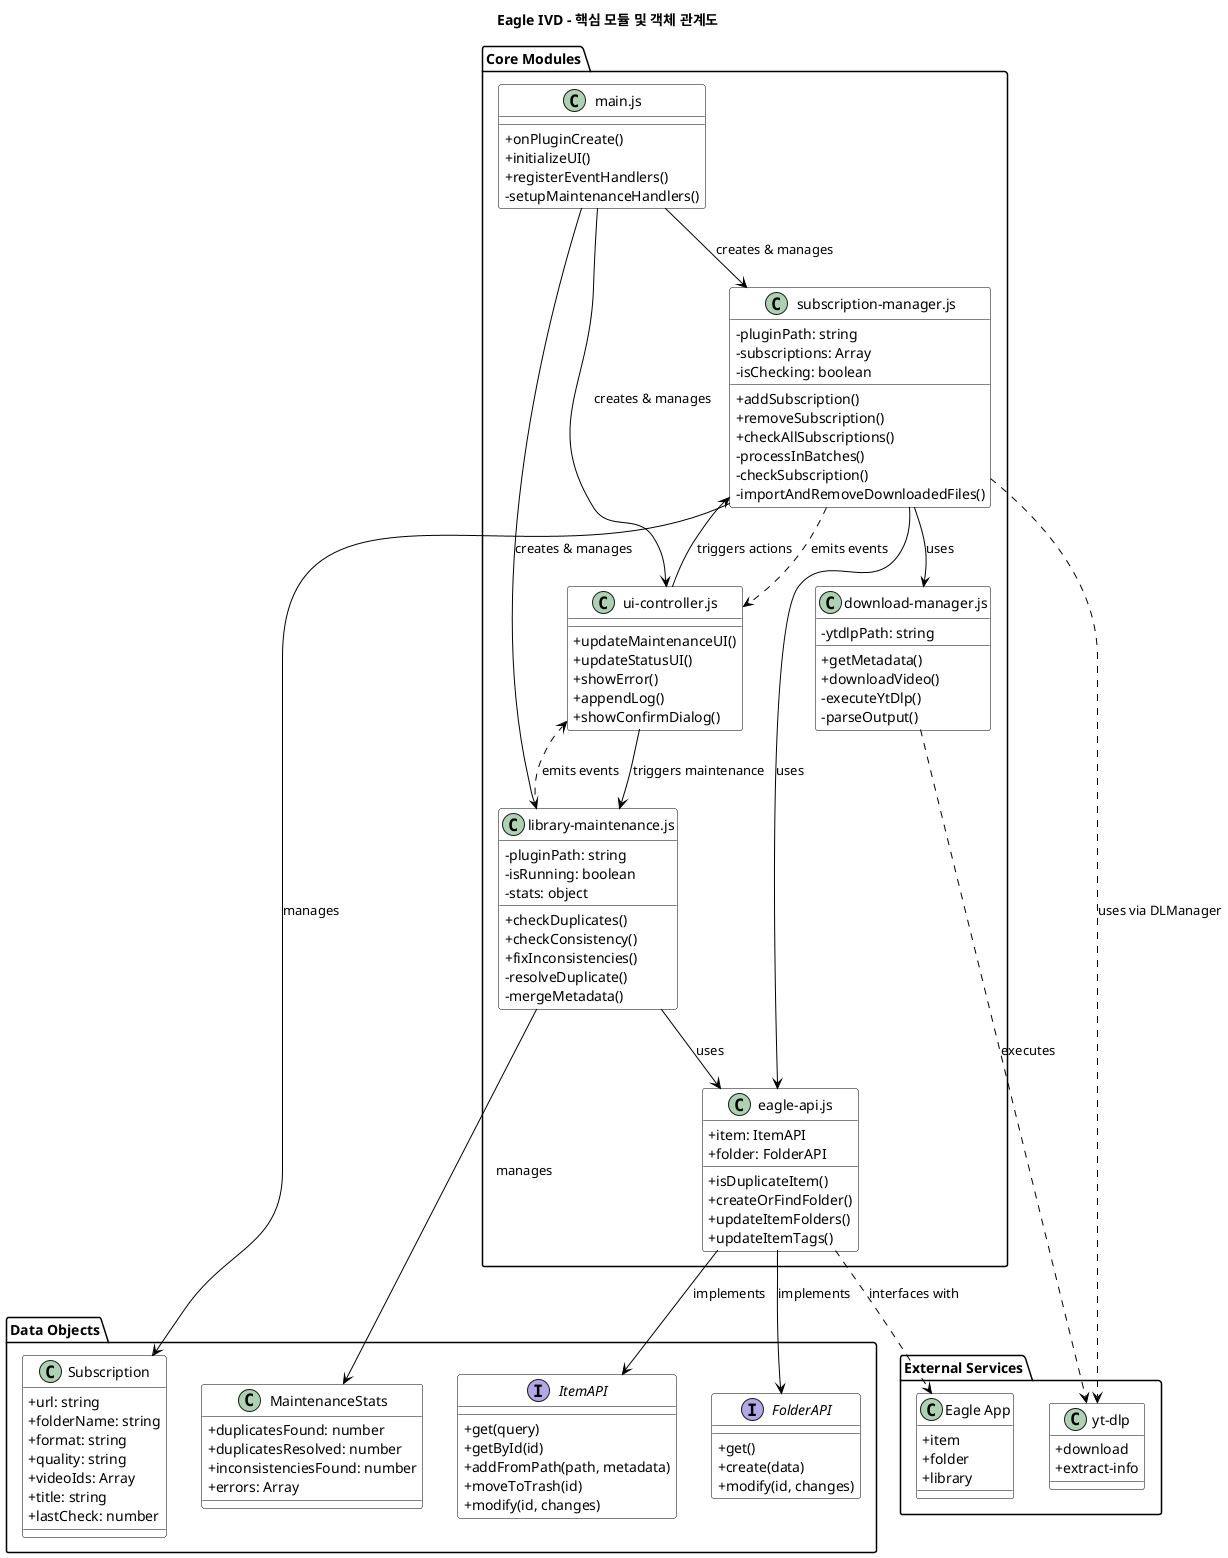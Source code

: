 @startuml
skinparam classAttributeIconSize 0
skinparam class {
    BackgroundColor White
    ArrowColor Black
    BorderColor Black
}

title Eagle IVD - 핵심 모듈 및 객체 관계도

package "Core Modules" {
    class "main.js" as Main {
        + onPluginCreate()
        + initializeUI()
        + registerEventHandlers()
        - setupMaintenanceHandlers()
    }

    class "subscription-manager.js" as SubManager {
        - pluginPath: string
        - subscriptions: Array
        - isChecking: boolean
        + addSubscription()
        + removeSubscription()
        + checkAllSubscriptions()
        - processInBatches()
        - checkSubscription()
        - importAndRemoveDownloadedFiles()
    }

    class "download-manager.js" as DLManager {
        - ytdlpPath: string
        + getMetadata()
        + downloadVideo()
        - executeYtDlp()
        - parseOutput()
    }

    class "library-maintenance.js" as LibMaint {
        - pluginPath: string
        - isRunning: boolean
        - stats: object
        + checkDuplicates()
        + checkConsistency()
        + fixInconsistencies()
        - resolveDuplicate()
        - mergeMetadata()
    }

    class "ui-controller.js" as UIController {
        + updateMaintenanceUI()
        + updateStatusUI()
        + showError()
        + appendLog()
        + showConfirmDialog()
    }

    class "eagle-api.js" as EagleAPI {
        + item: ItemAPI
        + folder: FolderAPI
        + isDuplicateItem()
        + createOrFindFolder()
        + updateItemFolders()
        + updateItemTags()
    }
}

package "Data Objects" {
    class Subscription {
        + url: string
        + folderName: string
        + format: string
        + quality: string
        + videoIds: Array
        + title: string
        + lastCheck: number
    }

    class MaintenanceStats {
        + duplicatesFound: number
        + duplicatesResolved: number
        + inconsistenciesFound: number
        + errors: Array
    }

    interface ItemAPI {
        + get(query)
        + getById(id)
        + addFromPath(path, metadata)
        + moveToTrash(id)
        + modify(id, changes)
    }

    interface FolderAPI {
        + get()
        + create(data)
        + modify(id, changes)
    }
}

package "External Services" {
    class "Eagle App" as Eagle {
        + item
        + folder
        + library
    }

    class "yt-dlp" as YtDlp {
        + download
        + extract-info
    }
}

' 의존성 관계
Main --> SubManager: creates & manages
Main --> LibMaint: creates & manages
Main --> UIController: creates & manages

SubManager --> DLManager: uses
SubManager --> EagleAPI: uses
SubManager --> Subscription: manages
SubManager ..> YtDlp: uses via DLManager

DLManager ..> YtDlp: executes
LibMaint --> EagleAPI: uses
LibMaint --> MaintenanceStats: manages

EagleAPI ..> Eagle: interfaces with
EagleAPI --> ItemAPI: implements
EagleAPI --> FolderAPI: implements

UIController --> SubManager: triggers actions
UIController --> LibMaint: triggers maintenance

' 이벤트 흐름
SubManager ..> UIController: emits events
LibMaint ..> UIController: emits events

@enduml